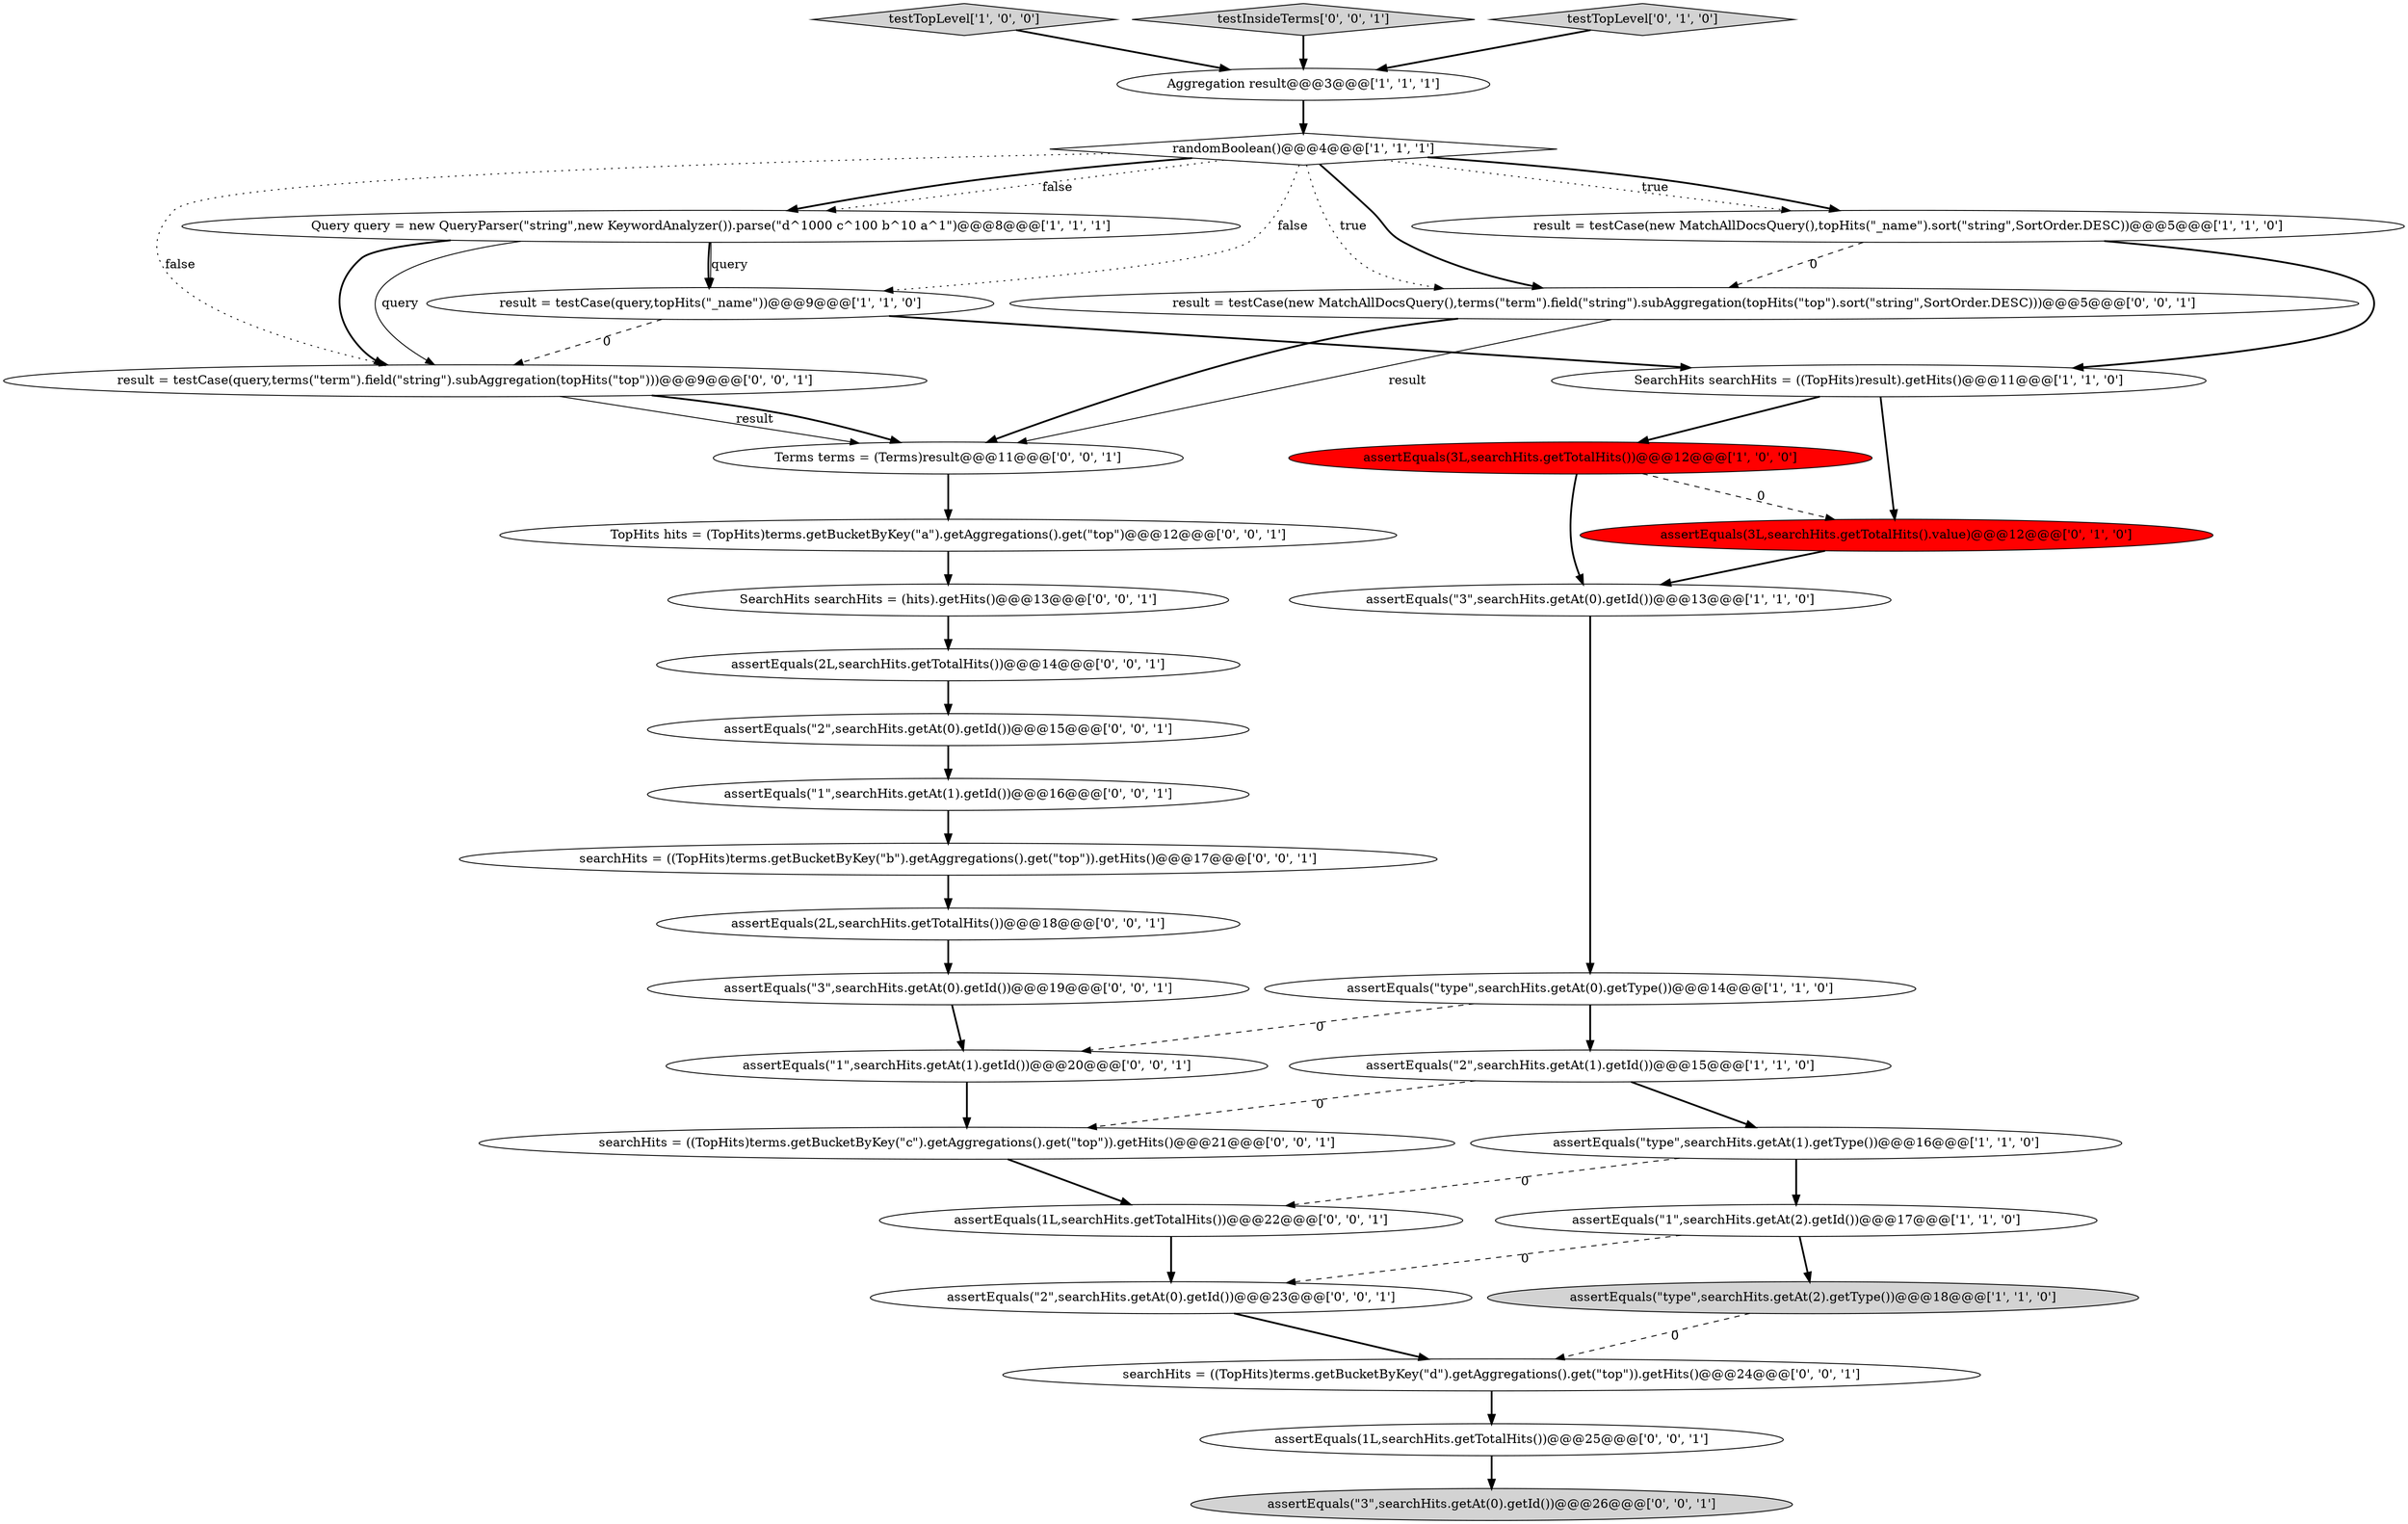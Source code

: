 digraph {
12 [style = filled, label = "assertEquals(\"type\",searchHits.getAt(1).getType())@@@16@@@['1', '1', '0']", fillcolor = white, shape = ellipse image = "AAA0AAABBB1BBB"];
13 [style = filled, label = "assertEquals(3L,searchHits.getTotalHits())@@@12@@@['1', '0', '0']", fillcolor = red, shape = ellipse image = "AAA1AAABBB1BBB"];
17 [style = filled, label = "assertEquals(\"1\",searchHits.getAt(1).getId())@@@20@@@['0', '0', '1']", fillcolor = white, shape = ellipse image = "AAA0AAABBB3BBB"];
32 [style = filled, label = "assertEquals(\"2\",searchHits.getAt(0).getId())@@@23@@@['0', '0', '1']", fillcolor = white, shape = ellipse image = "AAA0AAABBB3BBB"];
25 [style = filled, label = "assertEquals(1L,searchHits.getTotalHits())@@@22@@@['0', '0', '1']", fillcolor = white, shape = ellipse image = "AAA0AAABBB3BBB"];
31 [style = filled, label = "result = testCase(new MatchAllDocsQuery(),terms(\"term\").field(\"string\").subAggregation(topHits(\"top\").sort(\"string\",SortOrder.DESC)))@@@5@@@['0', '0', '1']", fillcolor = white, shape = ellipse image = "AAA0AAABBB3BBB"];
10 [style = filled, label = "assertEquals(\"type\",searchHits.getAt(2).getType())@@@18@@@['1', '1', '0']", fillcolor = lightgray, shape = ellipse image = "AAA0AAABBB1BBB"];
33 [style = filled, label = "result = testCase(query,terms(\"term\").field(\"string\").subAggregation(topHits(\"top\")))@@@9@@@['0', '0', '1']", fillcolor = white, shape = ellipse image = "AAA0AAABBB3BBB"];
9 [style = filled, label = "result = testCase(query,topHits(\"_name\"))@@@9@@@['1', '1', '0']", fillcolor = white, shape = ellipse image = "AAA0AAABBB1BBB"];
15 [style = filled, label = "assertEquals(3L,searchHits.getTotalHits().value)@@@12@@@['0', '1', '0']", fillcolor = red, shape = ellipse image = "AAA1AAABBB2BBB"];
30 [style = filled, label = "searchHits = ((TopHits)terms.getBucketByKey(\"b\").getAggregations().get(\"top\")).getHits()@@@17@@@['0', '0', '1']", fillcolor = white, shape = ellipse image = "AAA0AAABBB3BBB"];
21 [style = filled, label = "assertEquals(\"2\",searchHits.getAt(0).getId())@@@15@@@['0', '0', '1']", fillcolor = white, shape = ellipse image = "AAA0AAABBB3BBB"];
3 [style = filled, label = "Query query = new QueryParser(\"string\",new KeywordAnalyzer()).parse(\"d^1000 c^100 b^10 a^1\")@@@8@@@['1', '1', '1']", fillcolor = white, shape = ellipse image = "AAA0AAABBB1BBB"];
20 [style = filled, label = "assertEquals(2L,searchHits.getTotalHits())@@@14@@@['0', '0', '1']", fillcolor = white, shape = ellipse image = "AAA0AAABBB3BBB"];
16 [style = filled, label = "assertEquals(2L,searchHits.getTotalHits())@@@18@@@['0', '0', '1']", fillcolor = white, shape = ellipse image = "AAA0AAABBB3BBB"];
29 [style = filled, label = "assertEquals(\"3\",searchHits.getAt(0).getId())@@@26@@@['0', '0', '1']", fillcolor = lightgray, shape = ellipse image = "AAA0AAABBB3BBB"];
19 [style = filled, label = "TopHits hits = (TopHits)terms.getBucketByKey(\"a\").getAggregations().get(\"top\")@@@12@@@['0', '0', '1']", fillcolor = white, shape = ellipse image = "AAA0AAABBB3BBB"];
2 [style = filled, label = "result = testCase(new MatchAllDocsQuery(),topHits(\"_name\").sort(\"string\",SortOrder.DESC))@@@5@@@['1', '1', '0']", fillcolor = white, shape = ellipse image = "AAA0AAABBB1BBB"];
5 [style = filled, label = "SearchHits searchHits = ((TopHits)result).getHits()@@@11@@@['1', '1', '0']", fillcolor = white, shape = ellipse image = "AAA0AAABBB1BBB"];
1 [style = filled, label = "testTopLevel['1', '0', '0']", fillcolor = lightgray, shape = diamond image = "AAA0AAABBB1BBB"];
23 [style = filled, label = "searchHits = ((TopHits)terms.getBucketByKey(\"d\").getAggregations().get(\"top\")).getHits()@@@24@@@['0', '0', '1']", fillcolor = white, shape = ellipse image = "AAA0AAABBB3BBB"];
18 [style = filled, label = "Terms terms = (Terms)result@@@11@@@['0', '0', '1']", fillcolor = white, shape = ellipse image = "AAA0AAABBB3BBB"];
6 [style = filled, label = "Aggregation result@@@3@@@['1', '1', '1']", fillcolor = white, shape = ellipse image = "AAA0AAABBB1BBB"];
26 [style = filled, label = "assertEquals(1L,searchHits.getTotalHits())@@@25@@@['0', '0', '1']", fillcolor = white, shape = ellipse image = "AAA0AAABBB3BBB"];
24 [style = filled, label = "testInsideTerms['0', '0', '1']", fillcolor = lightgray, shape = diamond image = "AAA0AAABBB3BBB"];
34 [style = filled, label = "assertEquals(\"1\",searchHits.getAt(1).getId())@@@16@@@['0', '0', '1']", fillcolor = white, shape = ellipse image = "AAA0AAABBB3BBB"];
0 [style = filled, label = "assertEquals(\"1\",searchHits.getAt(2).getId())@@@17@@@['1', '1', '0']", fillcolor = white, shape = ellipse image = "AAA0AAABBB1BBB"];
8 [style = filled, label = "assertEquals(\"type\",searchHits.getAt(0).getType())@@@14@@@['1', '1', '0']", fillcolor = white, shape = ellipse image = "AAA0AAABBB1BBB"];
22 [style = filled, label = "searchHits = ((TopHits)terms.getBucketByKey(\"c\").getAggregations().get(\"top\")).getHits()@@@21@@@['0', '0', '1']", fillcolor = white, shape = ellipse image = "AAA0AAABBB3BBB"];
28 [style = filled, label = "assertEquals(\"3\",searchHits.getAt(0).getId())@@@19@@@['0', '0', '1']", fillcolor = white, shape = ellipse image = "AAA0AAABBB3BBB"];
11 [style = filled, label = "assertEquals(\"3\",searchHits.getAt(0).getId())@@@13@@@['1', '1', '0']", fillcolor = white, shape = ellipse image = "AAA0AAABBB1BBB"];
7 [style = filled, label = "randomBoolean()@@@4@@@['1', '1', '1']", fillcolor = white, shape = diamond image = "AAA0AAABBB1BBB"];
4 [style = filled, label = "assertEquals(\"2\",searchHits.getAt(1).getId())@@@15@@@['1', '1', '0']", fillcolor = white, shape = ellipse image = "AAA0AAABBB1BBB"];
27 [style = filled, label = "SearchHits searchHits = (hits).getHits()@@@13@@@['0', '0', '1']", fillcolor = white, shape = ellipse image = "AAA0AAABBB3BBB"];
14 [style = filled, label = "testTopLevel['0', '1', '0']", fillcolor = lightgray, shape = diamond image = "AAA0AAABBB2BBB"];
7->2 [style = dotted, label="true"];
22->25 [style = bold, label=""];
32->23 [style = bold, label=""];
33->18 [style = solid, label="result"];
7->3 [style = dotted, label="false"];
26->29 [style = bold, label=""];
0->32 [style = dashed, label="0"];
21->34 [style = bold, label=""];
18->19 [style = bold, label=""];
25->32 [style = bold, label=""];
23->26 [style = bold, label=""];
7->31 [style = dotted, label="true"];
5->15 [style = bold, label=""];
31->18 [style = bold, label=""];
7->31 [style = bold, label=""];
3->33 [style = bold, label=""];
4->22 [style = dashed, label="0"];
7->9 [style = dotted, label="false"];
17->22 [style = bold, label=""];
12->0 [style = bold, label=""];
13->11 [style = bold, label=""];
34->30 [style = bold, label=""];
13->15 [style = dashed, label="0"];
7->3 [style = bold, label=""];
2->31 [style = dashed, label="0"];
9->33 [style = dashed, label="0"];
20->21 [style = bold, label=""];
3->9 [style = bold, label=""];
31->18 [style = solid, label="result"];
0->10 [style = bold, label=""];
1->6 [style = bold, label=""];
3->33 [style = solid, label="query"];
12->25 [style = dashed, label="0"];
15->11 [style = bold, label=""];
16->28 [style = bold, label=""];
33->18 [style = bold, label=""];
7->2 [style = bold, label=""];
7->33 [style = dotted, label="false"];
3->9 [style = solid, label="query"];
5->13 [style = bold, label=""];
19->27 [style = bold, label=""];
9->5 [style = bold, label=""];
4->12 [style = bold, label=""];
28->17 [style = bold, label=""];
11->8 [style = bold, label=""];
8->17 [style = dashed, label="0"];
8->4 [style = bold, label=""];
6->7 [style = bold, label=""];
30->16 [style = bold, label=""];
24->6 [style = bold, label=""];
27->20 [style = bold, label=""];
14->6 [style = bold, label=""];
10->23 [style = dashed, label="0"];
2->5 [style = bold, label=""];
}

